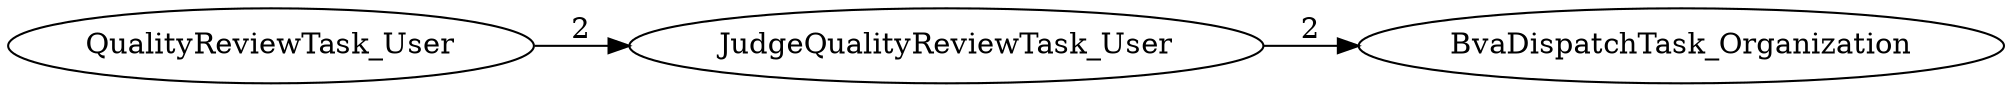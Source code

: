 digraph G {
rankdir="LR";
"QualityReviewTask_User" -> "JudgeQualityReviewTask_User" [label=2]
"JudgeQualityReviewTask_User" -> "BvaDispatchTask_Organization" [label=2]
}
